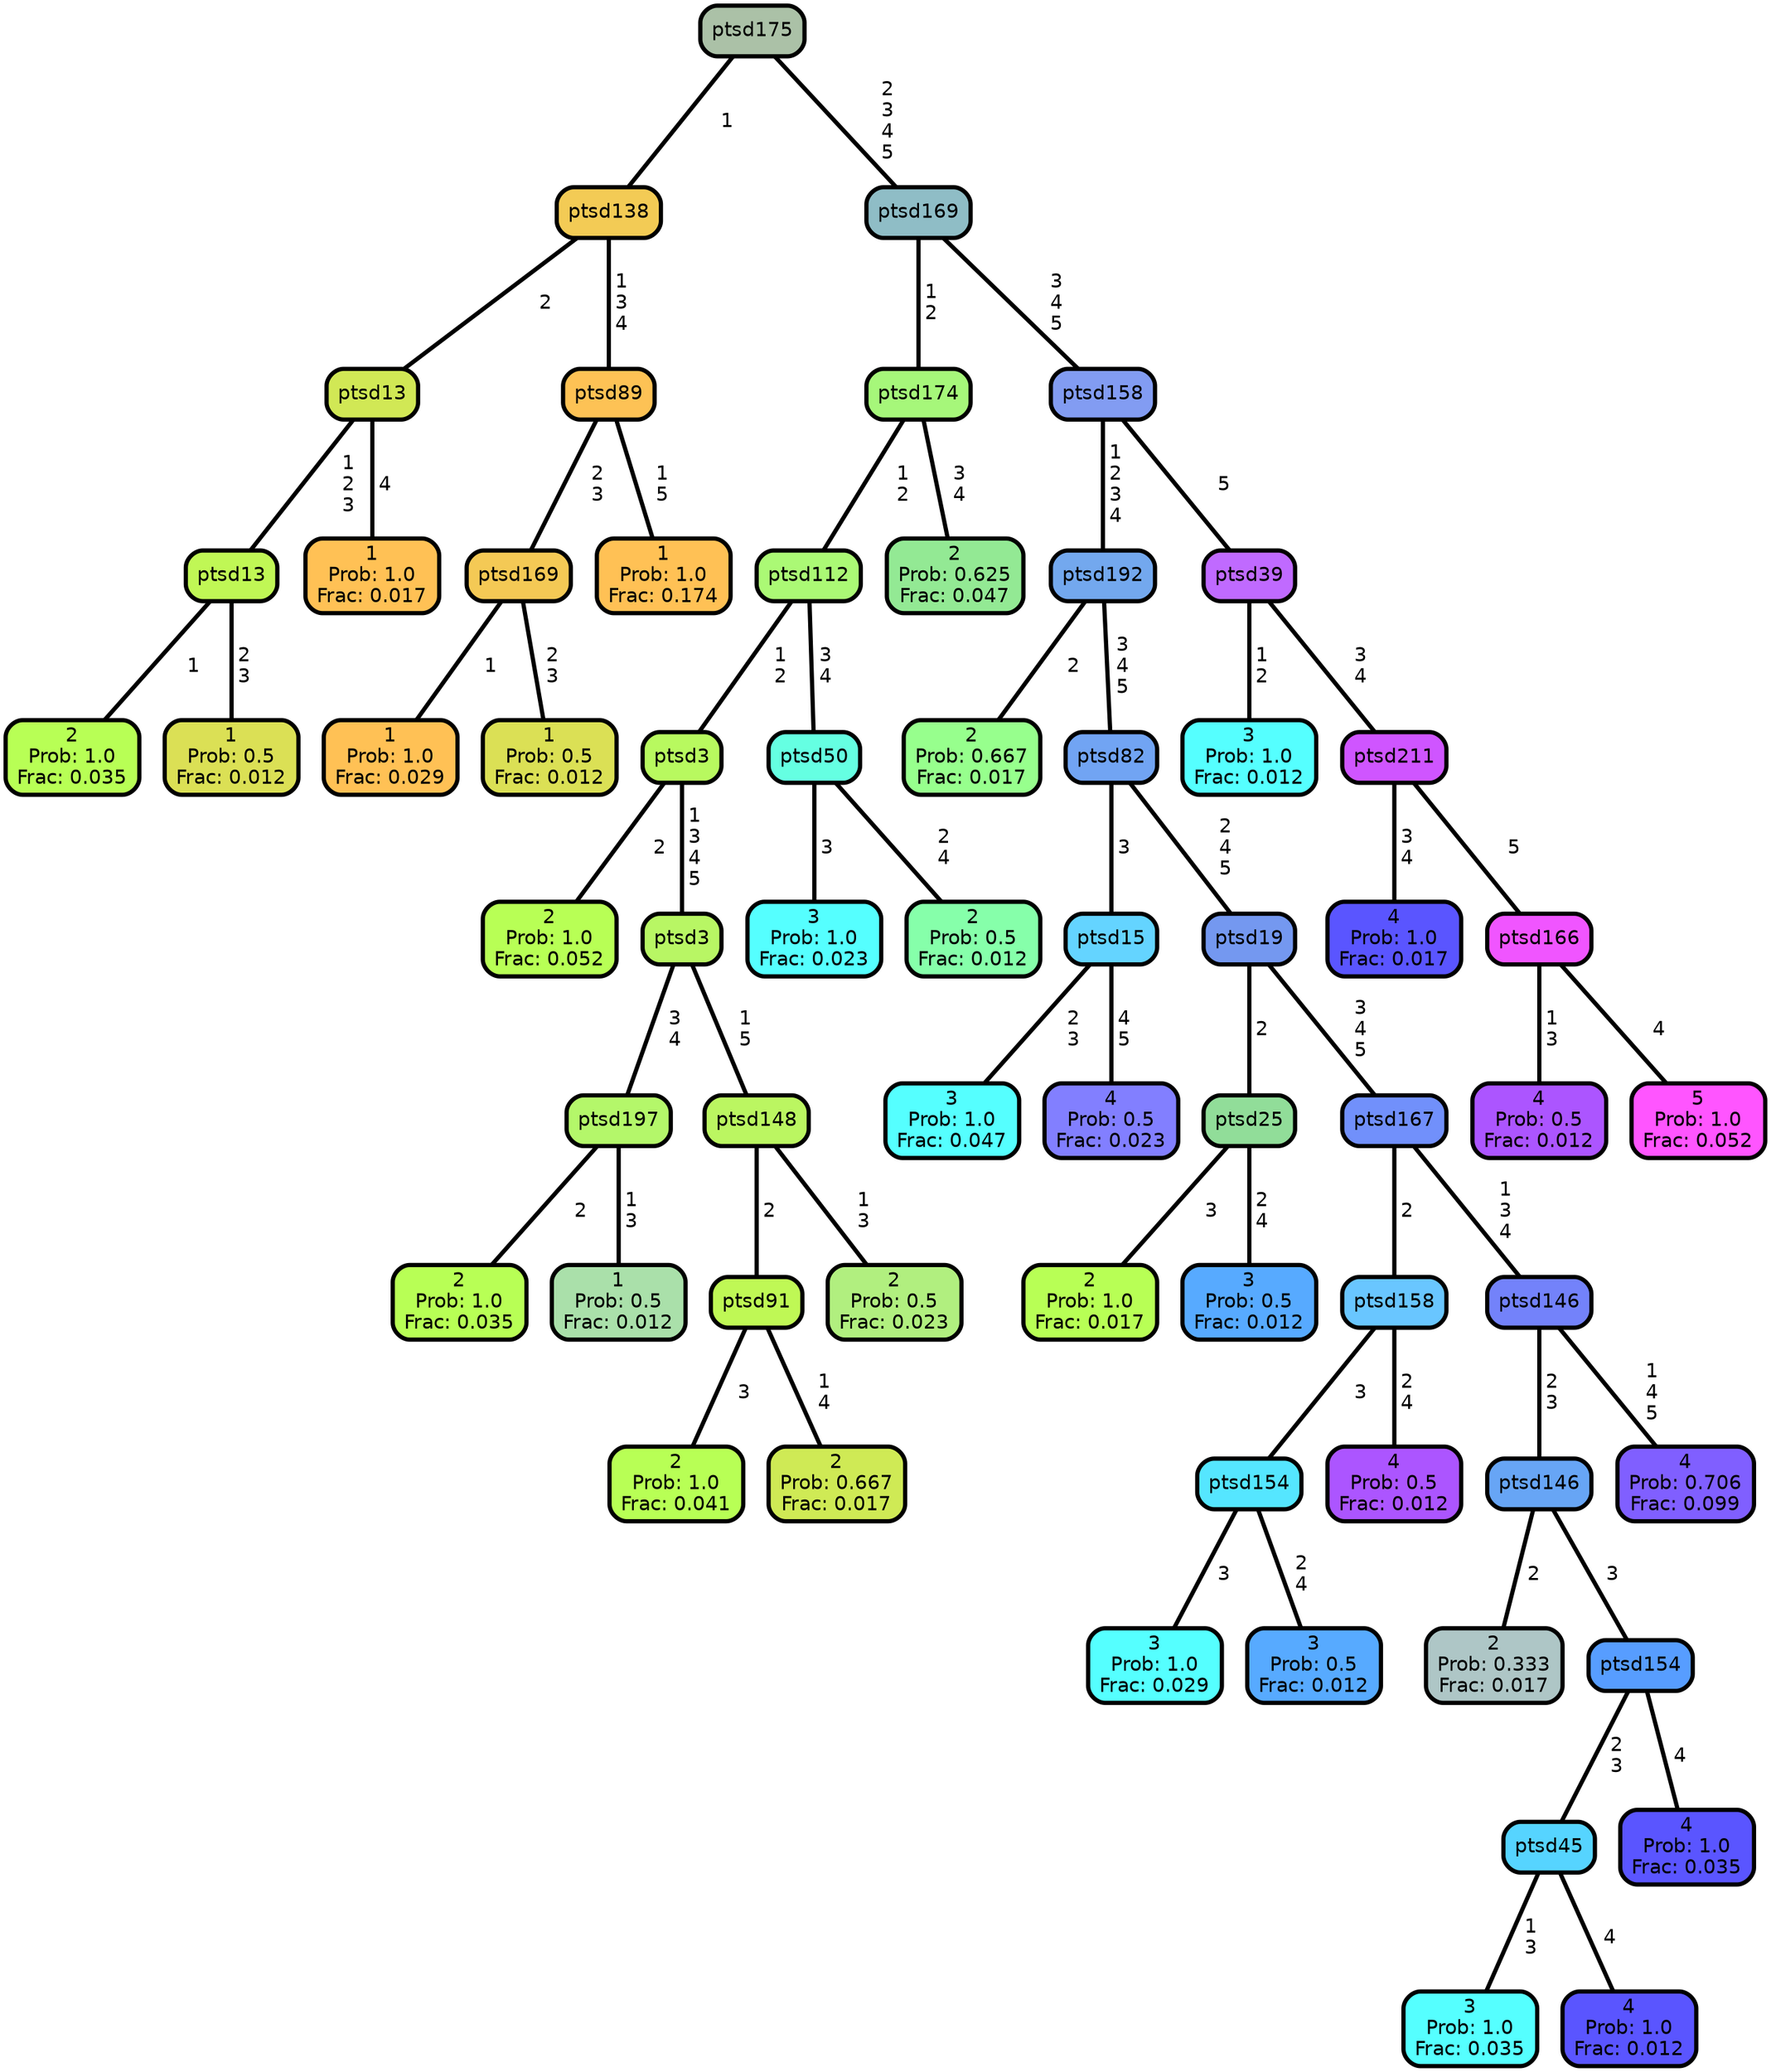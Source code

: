 graph Tree {
node [shape=box, style="filled, rounded",color="black",penwidth="3",fontcolor="black",                 fontname=helvetica] ;
graph [ranksep="0 equally", splines=straight,                 bgcolor=transparent, dpi=200] ;
edge [fontname=helvetica, color=black] ;
0 [label="2
Prob: 1.0
Frac: 0.035", fillcolor="#b8ff55"] ;
1 [label="ptsd13", fillcolor="#c0f755"] ;
2 [label="1
Prob: 0.5
Frac: 0.012", fillcolor="#dbe055"] ;
3 [label="ptsd13", fillcolor="#d1e855"] ;
4 [label="1
Prob: 1.0
Frac: 0.017", fillcolor="#ffc155"] ;
5 [label="ptsd138", fillcolor="#f3cb55"] ;
6 [label="1
Prob: 1.0
Frac: 0.029", fillcolor="#ffc155"] ;
7 [label="ptsd169", fillcolor="#f4c955"] ;
8 [label="1
Prob: 0.5
Frac: 0.012", fillcolor="#dbe055"] ;
9 [label="ptsd89", fillcolor="#fdc255"] ;
10 [label="1
Prob: 1.0
Frac: 0.174", fillcolor="#ffc155"] ;
11 [label="ptsd175", fillcolor="#abc1a7"] ;
12 [label="2
Prob: 1.0
Frac: 0.052", fillcolor="#b8ff55"] ;
13 [label="ptsd3", fillcolor="#b8f95f"] ;
14 [label="2
Prob: 1.0
Frac: 0.035", fillcolor="#b8ff55"] ;
15 [label="ptsd197", fillcolor="#b4f76a"] ;
16 [label="1
Prob: 0.5
Frac: 0.012", fillcolor="#aae0aa"] ;
17 [label="ptsd3", fillcolor="#b8f664"] ;
18 [label="2
Prob: 1.0
Frac: 0.041", fillcolor="#b8ff55"] ;
19 [label="ptsd91", fillcolor="#bff855"] ;
20 [label="2
Prob: 0.667
Frac: 0.017", fillcolor="#cfea55"] ;
21 [label="ptsd148", fillcolor="#bbf661"] ;
22 [label="2
Prob: 0.5
Frac: 0.023", fillcolor="#b1ef7f"] ;
23 [label="ptsd112", fillcolor="#abf975"] ;
24 [label="3
Prob: 1.0
Frac: 0.023", fillcolor="#55ffff"] ;
25 [label="ptsd50", fillcolor="#65ffe2"] ;
26 [label="2
Prob: 0.5
Frac: 0.012", fillcolor="#86ffaa"] ;
27 [label="ptsd174", fillcolor="#a6f77a"] ;
28 [label="2
Prob: 0.625
Frac: 0.047", fillcolor="#93e994"] ;
29 [label="ptsd169", fillcolor="#8fbdc6"] ;
30 [label="2
Prob: 0.667
Frac: 0.017", fillcolor="#97ff8d"] ;
31 [label="ptsd192", fillcolor="#73a8ee"] ;
32 [label="3
Prob: 1.0
Frac: 0.047", fillcolor="#55ffff"] ;
33 [label="ptsd15", fillcolor="#64d4ff"] ;
34 [label="4
Prob: 0.5
Frac: 0.023", fillcolor="#827fff"] ;
35 [label="ptsd82", fillcolor="#71a4f3"] ;
36 [label="2
Prob: 1.0
Frac: 0.017", fillcolor="#b8ff55"] ;
37 [label="ptsd25", fillcolor="#91dd99"] ;
38 [label="3
Prob: 0.5
Frac: 0.012", fillcolor="#57aaff"] ;
39 [label="ptsd19", fillcolor="#7498f0"] ;
40 [label="3
Prob: 1.0
Frac: 0.029", fillcolor="#55ffff"] ;
41 [label="ptsd154", fillcolor="#55e6ff"] ;
42 [label="3
Prob: 0.5
Frac: 0.012", fillcolor="#57aaff"] ;
43 [label="ptsd158", fillcolor="#69c6ff"] ;
44 [label="4
Prob: 0.5
Frac: 0.012", fillcolor="#ac55ff"] ;
45 [label="ptsd167", fillcolor="#7190fb"] ;
46 [label="2
Prob: 0.333
Frac: 0.017", fillcolor="#aec6c6"] ;
47 [label="ptsd146", fillcolor="#67a5f5"] ;
48 [label="3
Prob: 1.0
Frac: 0.035", fillcolor="#55ffff"] ;
49 [label="ptsd45", fillcolor="#56d4ff"] ;
50 [label="4
Prob: 1.0
Frac: 0.012", fillcolor="#5a55ff"] ;
51 [label="ptsd154", fillcolor="#579dff"] ;
52 [label="4
Prob: 1.0
Frac: 0.035", fillcolor="#5a55ff"] ;
53 [label="ptsd146", fillcolor="#7382fa"] ;
54 [label="4
Prob: 0.706
Frac: 0.099", fillcolor="#805fff"] ;
55 [label="ptsd158", fillcolor="#829cf2"] ;
56 [label="3
Prob: 1.0
Frac: 0.012", fillcolor="#55ffff"] ;
57 [label="ptsd39", fillcolor="#c06aff"] ;
58 [label="4
Prob: 1.0
Frac: 0.017", fillcolor="#5a55ff"] ;
59 [label="ptsd211", fillcolor="#cf55ff"] ;
60 [label="4
Prob: 0.5
Frac: 0.012", fillcolor="#ac55ff"] ;
61 [label="ptsd166", fillcolor="#f055ff"] ;
62 [label="5
Prob: 1.0
Frac: 0.052", fillcolor="#ff55ff"] ;
1 -- 0 [label=" 1",penwidth=3] ;
1 -- 2 [label=" 2\n 3",penwidth=3] ;
3 -- 1 [label=" 1\n 2\n 3",penwidth=3] ;
3 -- 4 [label=" 4",penwidth=3] ;
5 -- 3 [label=" 2",penwidth=3] ;
5 -- 9 [label=" 1\n 3\n 4",penwidth=3] ;
7 -- 6 [label=" 1",penwidth=3] ;
7 -- 8 [label=" 2\n 3",penwidth=3] ;
9 -- 7 [label=" 2\n 3",penwidth=3] ;
9 -- 10 [label=" 1\n 5",penwidth=3] ;
11 -- 5 [label=" 1",penwidth=3] ;
11 -- 29 [label=" 2\n 3\n 4\n 5",penwidth=3] ;
13 -- 12 [label=" 2",penwidth=3] ;
13 -- 17 [label=" 1\n 3\n 4\n 5",penwidth=3] ;
15 -- 14 [label=" 2",penwidth=3] ;
15 -- 16 [label=" 1\n 3",penwidth=3] ;
17 -- 15 [label=" 3\n 4",penwidth=3] ;
17 -- 21 [label=" 1\n 5",penwidth=3] ;
19 -- 18 [label=" 3",penwidth=3] ;
19 -- 20 [label=" 1\n 4",penwidth=3] ;
21 -- 19 [label=" 2",penwidth=3] ;
21 -- 22 [label=" 1\n 3",penwidth=3] ;
23 -- 13 [label=" 1\n 2",penwidth=3] ;
23 -- 25 [label=" 3\n 4",penwidth=3] ;
25 -- 24 [label=" 3",penwidth=3] ;
25 -- 26 [label=" 2\n 4",penwidth=3] ;
27 -- 23 [label=" 1\n 2",penwidth=3] ;
27 -- 28 [label=" 3\n 4",penwidth=3] ;
29 -- 27 [label=" 1\n 2",penwidth=3] ;
29 -- 55 [label=" 3\n 4\n 5",penwidth=3] ;
31 -- 30 [label=" 2",penwidth=3] ;
31 -- 35 [label=" 3\n 4\n 5",penwidth=3] ;
33 -- 32 [label=" 2\n 3",penwidth=3] ;
33 -- 34 [label=" 4\n 5",penwidth=3] ;
35 -- 33 [label=" 3",penwidth=3] ;
35 -- 39 [label=" 2\n 4\n 5",penwidth=3] ;
37 -- 36 [label=" 3",penwidth=3] ;
37 -- 38 [label=" 2\n 4",penwidth=3] ;
39 -- 37 [label=" 2",penwidth=3] ;
39 -- 45 [label=" 3\n 4\n 5",penwidth=3] ;
41 -- 40 [label=" 3",penwidth=3] ;
41 -- 42 [label=" 2\n 4",penwidth=3] ;
43 -- 41 [label=" 3",penwidth=3] ;
43 -- 44 [label=" 2\n 4",penwidth=3] ;
45 -- 43 [label=" 2",penwidth=3] ;
45 -- 53 [label=" 1\n 3\n 4",penwidth=3] ;
47 -- 46 [label=" 2",penwidth=3] ;
47 -- 51 [label=" 3",penwidth=3] ;
49 -- 48 [label=" 1\n 3",penwidth=3] ;
49 -- 50 [label=" 4",penwidth=3] ;
51 -- 49 [label=" 2\n 3",penwidth=3] ;
51 -- 52 [label=" 4",penwidth=3] ;
53 -- 47 [label=" 2\n 3",penwidth=3] ;
53 -- 54 [label=" 1\n 4\n 5",penwidth=3] ;
55 -- 31 [label=" 1\n 2\n 3\n 4",penwidth=3] ;
55 -- 57 [label=" 5",penwidth=3] ;
57 -- 56 [label=" 1\n 2",penwidth=3] ;
57 -- 59 [label=" 3\n 4",penwidth=3] ;
59 -- 58 [label=" 3\n 4",penwidth=3] ;
59 -- 61 [label=" 5",penwidth=3] ;
61 -- 60 [label=" 1\n 3",penwidth=3] ;
61 -- 62 [label=" 4",penwidth=3] ;
{rank = same;}}